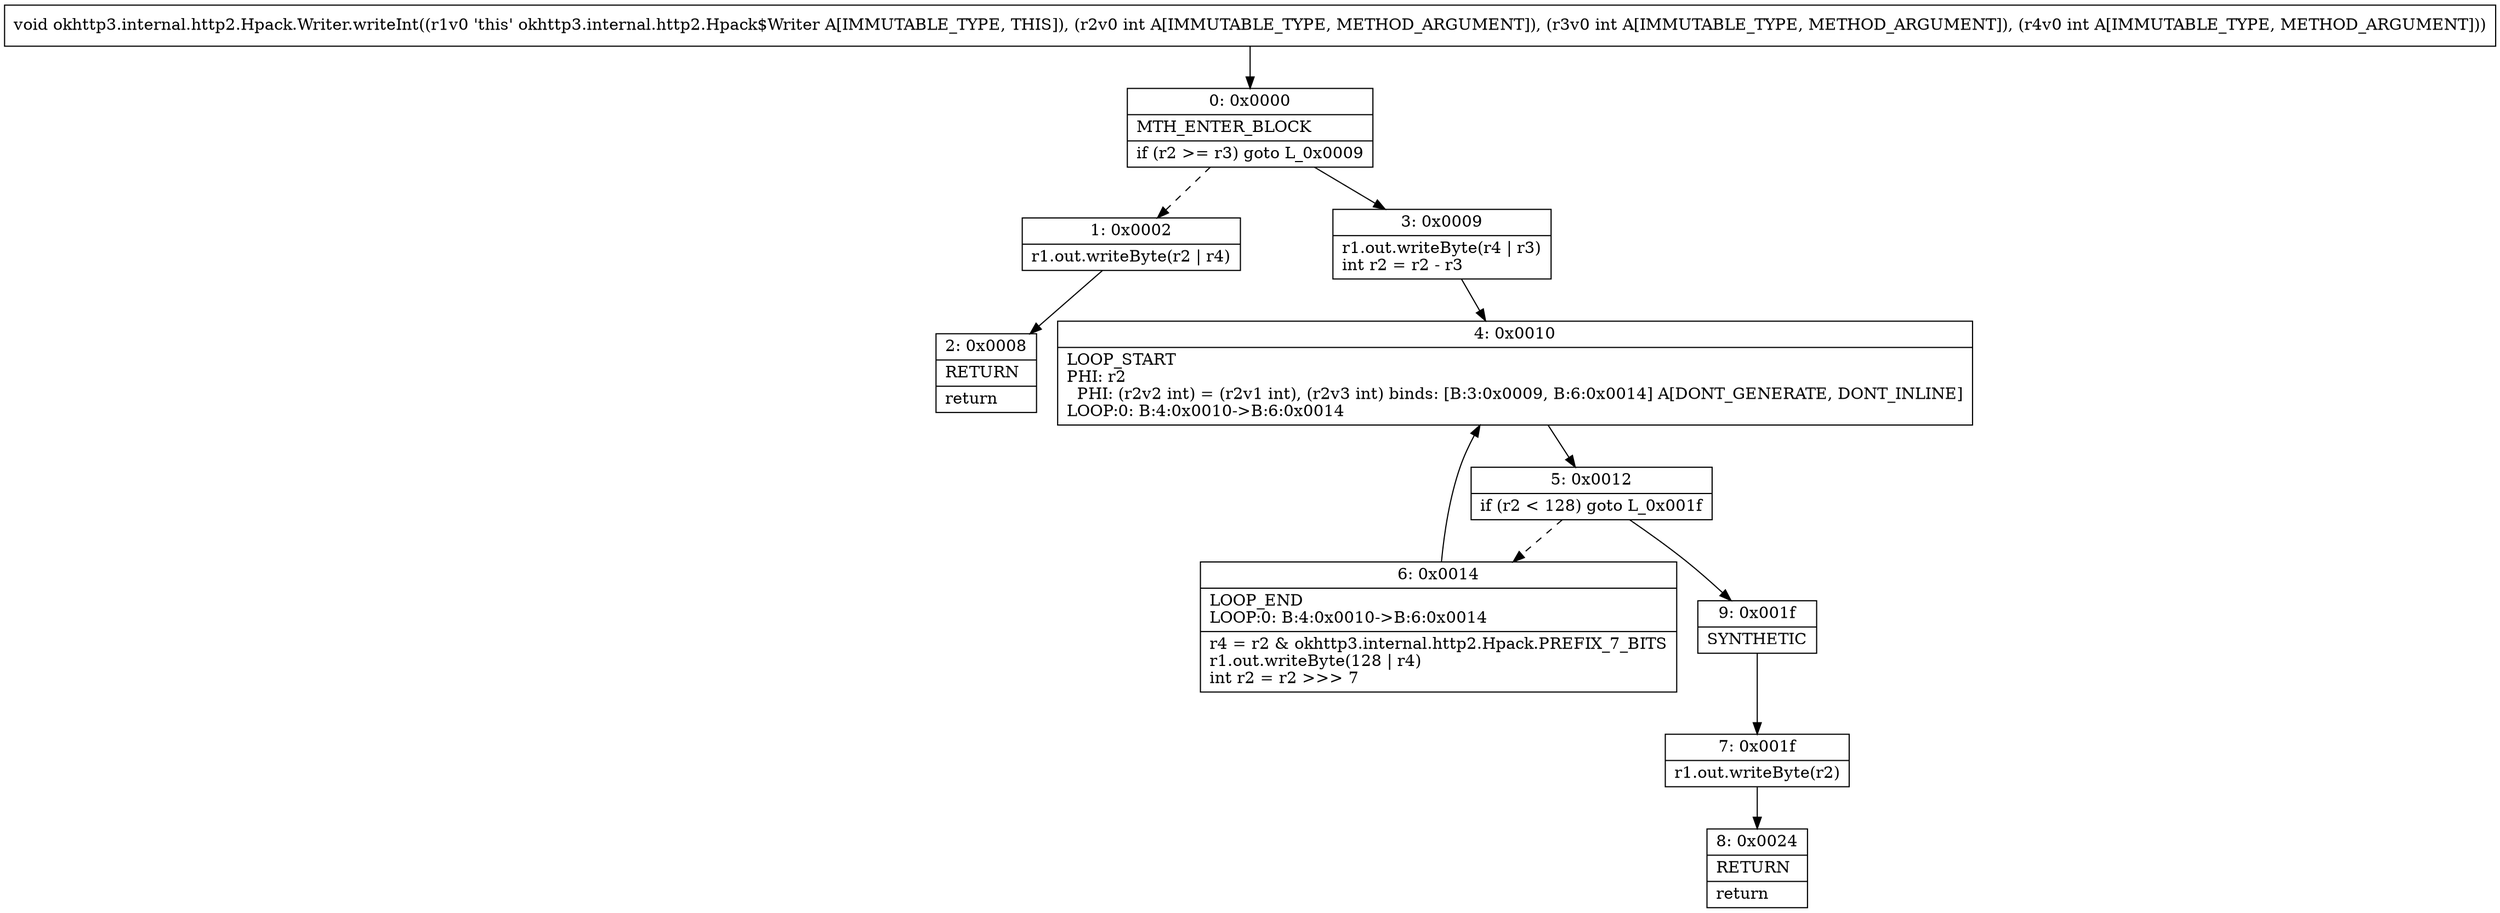 digraph "CFG forokhttp3.internal.http2.Hpack.Writer.writeInt(III)V" {
Node_0 [shape=record,label="{0\:\ 0x0000|MTH_ENTER_BLOCK\l|if (r2 \>= r3) goto L_0x0009\l}"];
Node_1 [shape=record,label="{1\:\ 0x0002|r1.out.writeByte(r2 \| r4)\l}"];
Node_2 [shape=record,label="{2\:\ 0x0008|RETURN\l|return\l}"];
Node_3 [shape=record,label="{3\:\ 0x0009|r1.out.writeByte(r4 \| r3)\lint r2 = r2 \- r3\l}"];
Node_4 [shape=record,label="{4\:\ 0x0010|LOOP_START\lPHI: r2 \l  PHI: (r2v2 int) = (r2v1 int), (r2v3 int) binds: [B:3:0x0009, B:6:0x0014] A[DONT_GENERATE, DONT_INLINE]\lLOOP:0: B:4:0x0010\-\>B:6:0x0014\l}"];
Node_5 [shape=record,label="{5\:\ 0x0012|if (r2 \< 128) goto L_0x001f\l}"];
Node_6 [shape=record,label="{6\:\ 0x0014|LOOP_END\lLOOP:0: B:4:0x0010\-\>B:6:0x0014\l|r4 = r2 & okhttp3.internal.http2.Hpack.PREFIX_7_BITS\lr1.out.writeByte(128 \| r4)\lint r2 = r2 \>\>\> 7\l}"];
Node_7 [shape=record,label="{7\:\ 0x001f|r1.out.writeByte(r2)\l}"];
Node_8 [shape=record,label="{8\:\ 0x0024|RETURN\l|return\l}"];
Node_9 [shape=record,label="{9\:\ 0x001f|SYNTHETIC\l}"];
MethodNode[shape=record,label="{void okhttp3.internal.http2.Hpack.Writer.writeInt((r1v0 'this' okhttp3.internal.http2.Hpack$Writer A[IMMUTABLE_TYPE, THIS]), (r2v0 int A[IMMUTABLE_TYPE, METHOD_ARGUMENT]), (r3v0 int A[IMMUTABLE_TYPE, METHOD_ARGUMENT]), (r4v0 int A[IMMUTABLE_TYPE, METHOD_ARGUMENT])) }"];
MethodNode -> Node_0;
Node_0 -> Node_1[style=dashed];
Node_0 -> Node_3;
Node_1 -> Node_2;
Node_3 -> Node_4;
Node_4 -> Node_5;
Node_5 -> Node_6[style=dashed];
Node_5 -> Node_9;
Node_6 -> Node_4;
Node_7 -> Node_8;
Node_9 -> Node_7;
}


